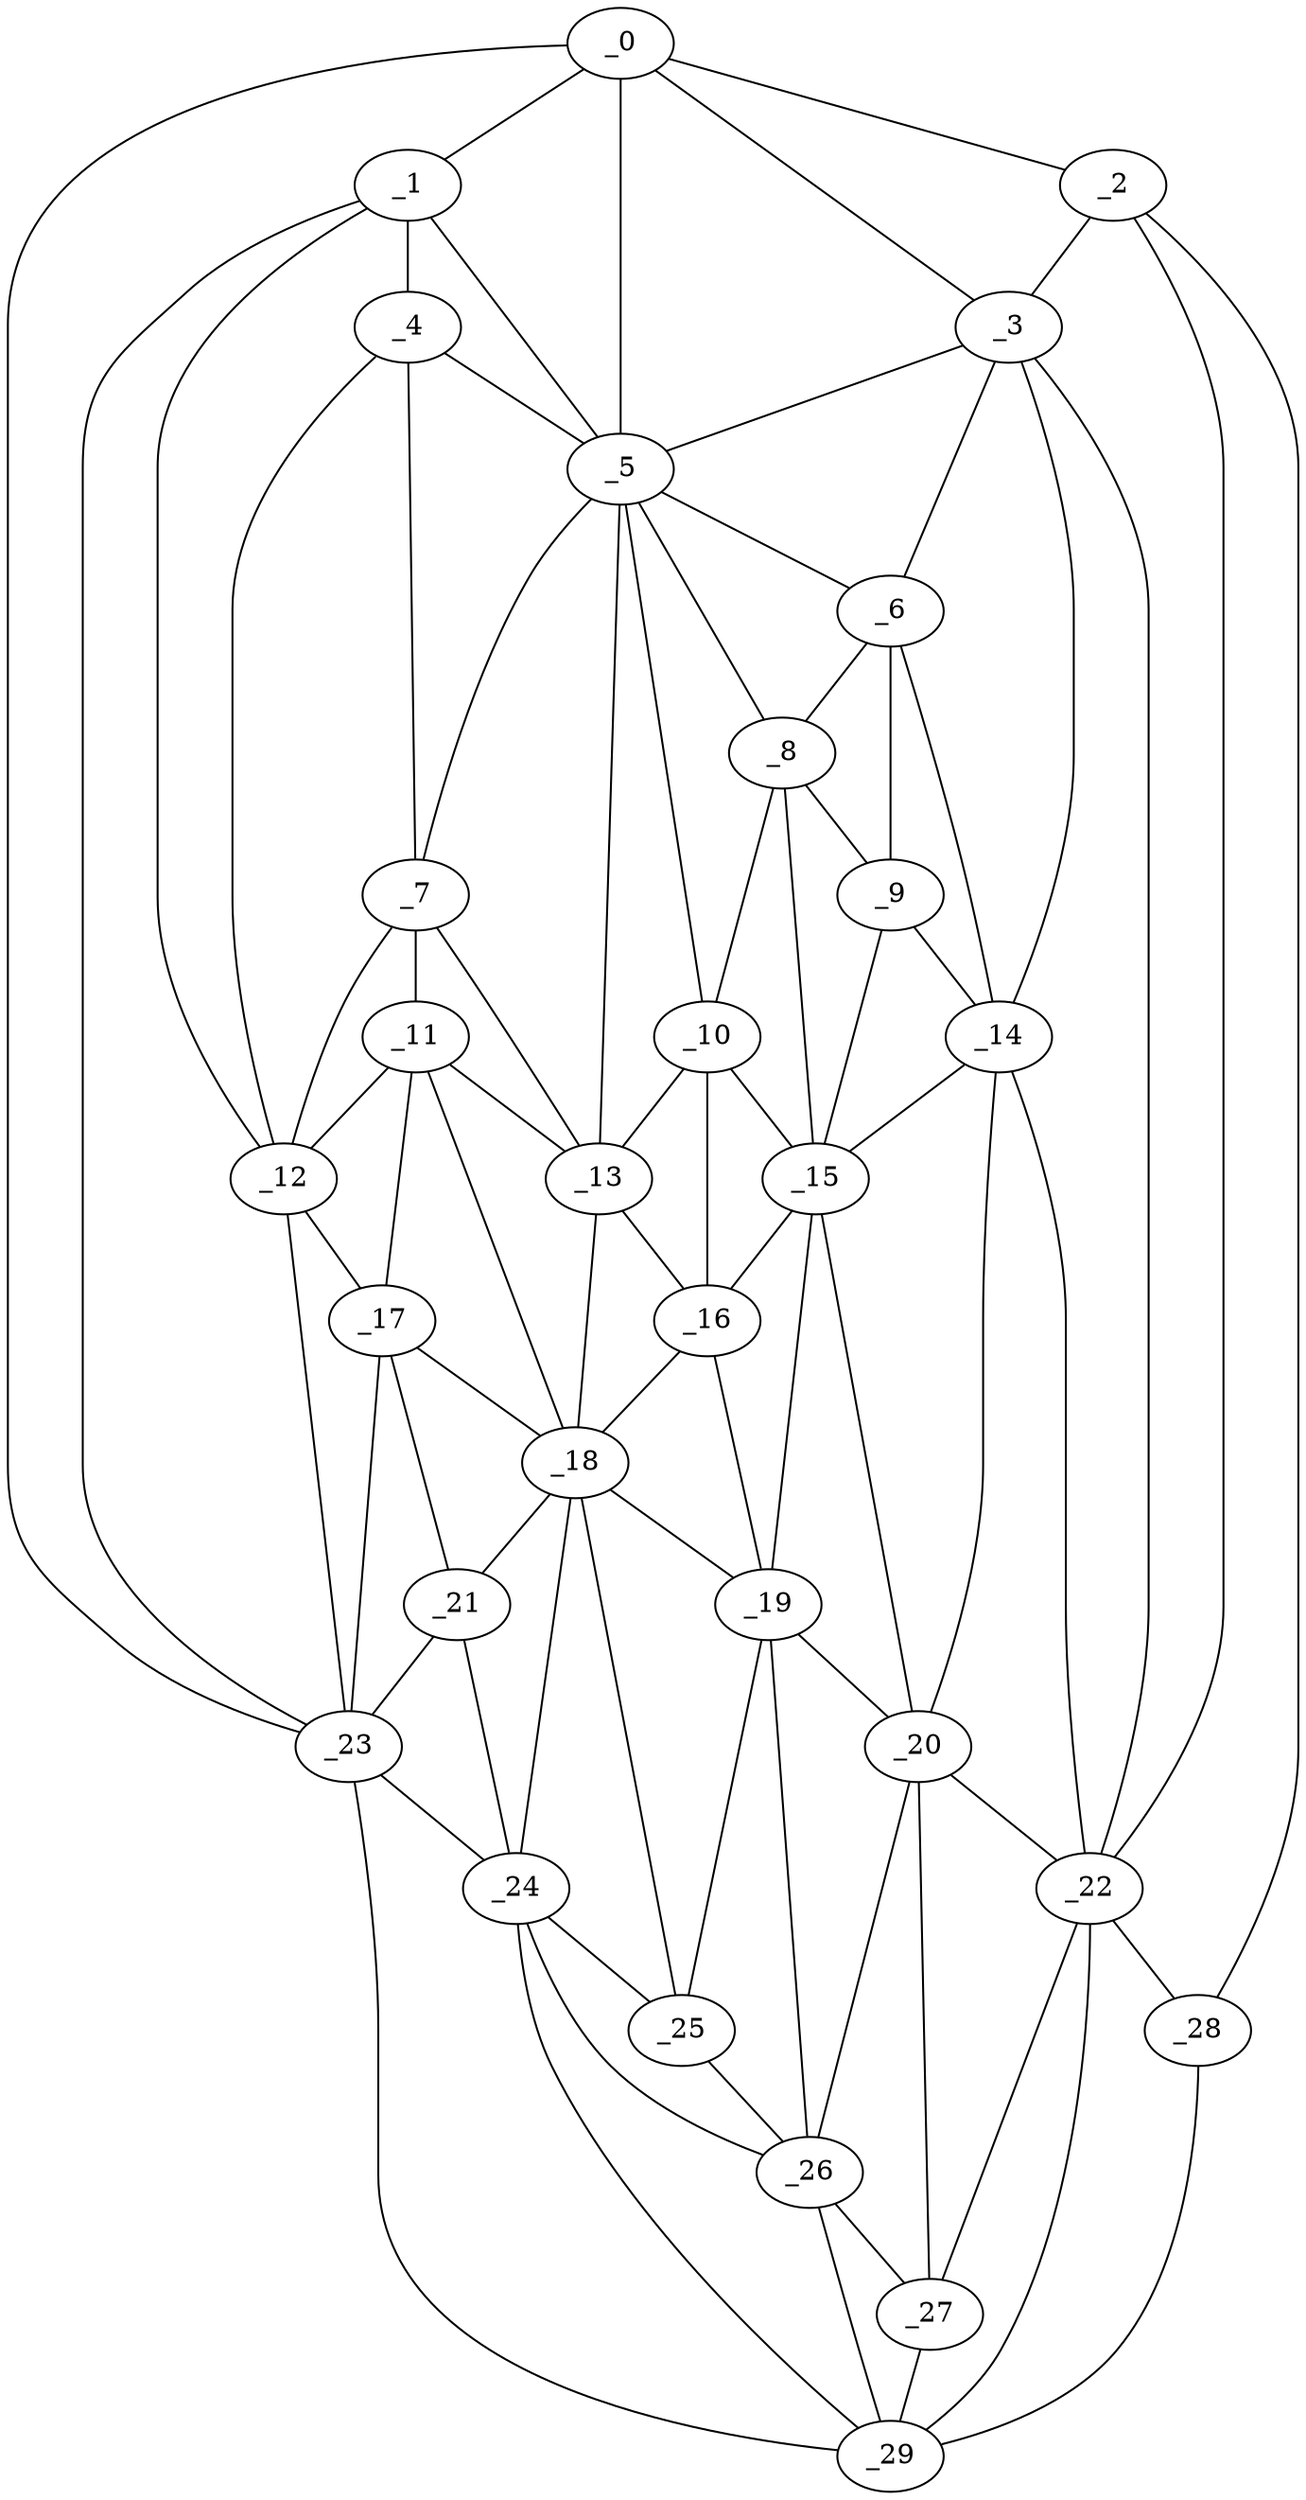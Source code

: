 graph "obj67__85.gxl" {
	_0	 [x=21,
		y=4];
	_1	 [x=37,
		y=14];
	_0 -- _1	 [valence=1];
	_2	 [x=38,
		y=122];
	_0 -- _2	 [valence=1];
	_3	 [x=41,
		y=88];
	_0 -- _3	 [valence=1];
	_5	 [x=46,
		y=42];
	_0 -- _5	 [valence=2];
	_23	 [x=82,
		y=3];
	_0 -- _23	 [valence=1];
	_4	 [x=46,
		y=22];
	_1 -- _4	 [valence=2];
	_1 -- _5	 [valence=2];
	_12	 [x=60,
		y=21];
	_1 -- _12	 [valence=2];
	_1 -- _23	 [valence=2];
	_2 -- _3	 [valence=2];
	_22	 [x=77,
		y=75];
	_2 -- _22	 [valence=2];
	_28	 [x=105,
		y=120];
	_2 -- _28	 [valence=1];
	_3 -- _5	 [valence=1];
	_6	 [x=49,
		y=72];
	_3 -- _6	 [valence=2];
	_14	 [x=61,
		y=74];
	_3 -- _14	 [valence=2];
	_3 -- _22	 [valence=2];
	_4 -- _5	 [valence=2];
	_7	 [x=51,
		y=29];
	_4 -- _7	 [valence=2];
	_4 -- _12	 [valence=2];
	_5 -- _6	 [valence=2];
	_5 -- _7	 [valence=2];
	_8	 [x=51,
		y=56];
	_5 -- _8	 [valence=1];
	_10	 [x=58,
		y=51];
	_5 -- _10	 [valence=1];
	_13	 [x=61,
		y=38];
	_5 -- _13	 [valence=2];
	_6 -- _8	 [valence=2];
	_9	 [x=57,
		y=68];
	_6 -- _9	 [valence=2];
	_6 -- _14	 [valence=1];
	_11	 [x=59,
		y=31];
	_7 -- _11	 [valence=1];
	_7 -- _12	 [valence=1];
	_7 -- _13	 [valence=1];
	_8 -- _9	 [valence=1];
	_8 -- _10	 [valence=1];
	_15	 [x=63,
		y=64];
	_8 -- _15	 [valence=2];
	_9 -- _14	 [valence=1];
	_9 -- _15	 [valence=2];
	_10 -- _13	 [valence=1];
	_10 -- _15	 [valence=2];
	_16	 [x=65,
		y=54];
	_10 -- _16	 [valence=2];
	_11 -- _12	 [valence=2];
	_11 -- _13	 [valence=2];
	_17	 [x=68,
		y=24];
	_11 -- _17	 [valence=2];
	_18	 [x=70,
		y=39];
	_11 -- _18	 [valence=2];
	_12 -- _17	 [valence=1];
	_12 -- _23	 [valence=2];
	_13 -- _16	 [valence=2];
	_13 -- _18	 [valence=2];
	_14 -- _15	 [valence=2];
	_20	 [x=75,
		y=70];
	_14 -- _20	 [valence=1];
	_14 -- _22	 [valence=1];
	_15 -- _16	 [valence=2];
	_19	 [x=72,
		y=56];
	_15 -- _19	 [valence=2];
	_15 -- _20	 [valence=1];
	_16 -- _18	 [valence=1];
	_16 -- _19	 [valence=2];
	_17 -- _18	 [valence=2];
	_21	 [x=77,
		y=24];
	_17 -- _21	 [valence=2];
	_17 -- _23	 [valence=2];
	_18 -- _19	 [valence=2];
	_18 -- _21	 [valence=2];
	_24	 [x=82,
		y=37];
	_18 -- _24	 [valence=2];
	_25	 [x=83,
		y=47];
	_18 -- _25	 [valence=1];
	_19 -- _20	 [valence=2];
	_19 -- _25	 [valence=2];
	_26	 [x=89,
		y=63];
	_19 -- _26	 [valence=2];
	_20 -- _22	 [valence=2];
	_20 -- _26	 [valence=2];
	_27	 [x=90,
		y=73];
	_20 -- _27	 [valence=2];
	_21 -- _23	 [valence=2];
	_21 -- _24	 [valence=2];
	_22 -- _27	 [valence=2];
	_22 -- _28	 [valence=2];
	_29	 [x=106,
		y=87];
	_22 -- _29	 [valence=2];
	_23 -- _24	 [valence=2];
	_23 -- _29	 [valence=1];
	_24 -- _25	 [valence=2];
	_24 -- _26	 [valence=2];
	_24 -- _29	 [valence=2];
	_25 -- _26	 [valence=1];
	_26 -- _27	 [valence=2];
	_26 -- _29	 [valence=1];
	_27 -- _29	 [valence=2];
	_28 -- _29	 [valence=1];
}
